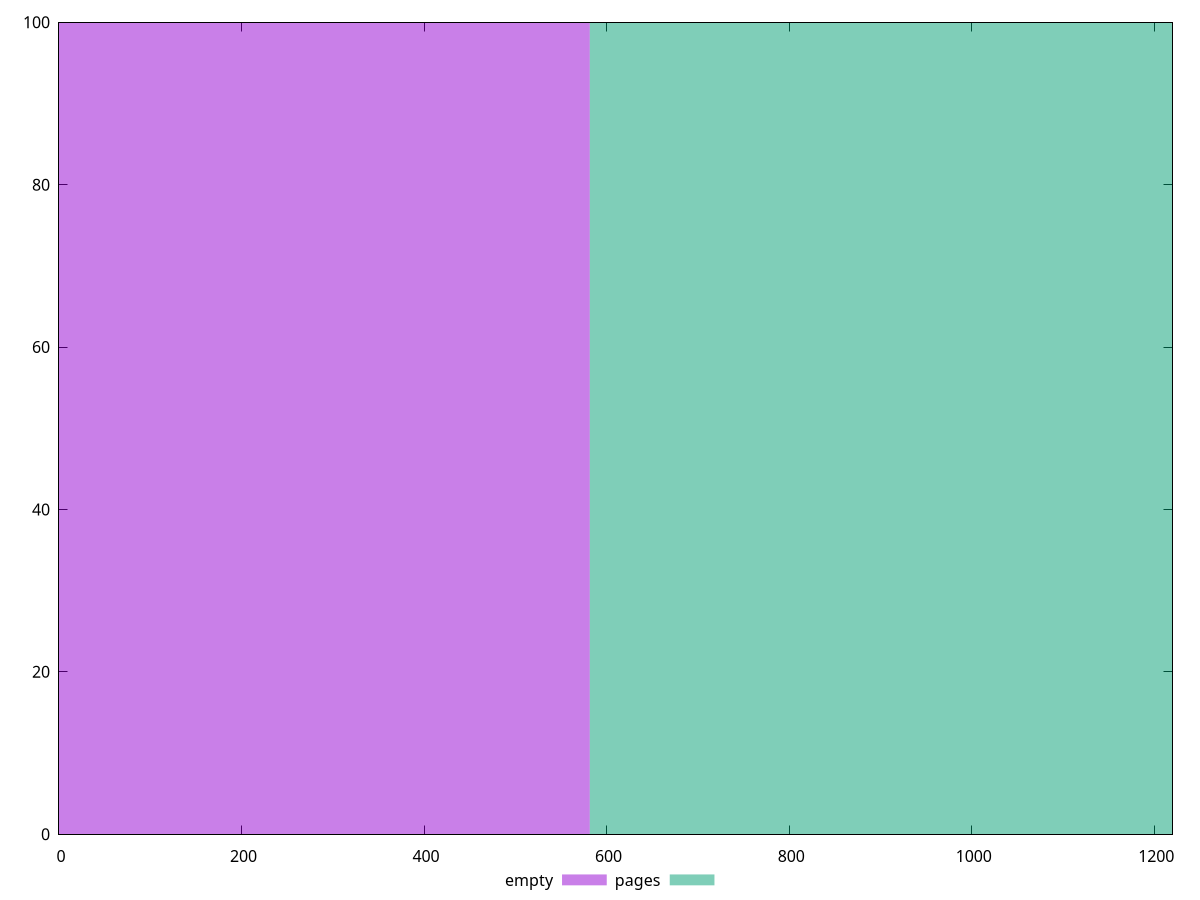 reset

$empty <<EOF
0 100
EOF

$pages <<EOF
1163.168393769812 100
EOF

set key outside below
set boxwidth 1163.168393769812
set xrange [0:1220]
set yrange [0:100]
set style fill transparent solid 0.5 noborder
set terminal svg size 640, 500 enhanced background rgb 'white'
set output "report_00007_2020-12-11T15:55:29.892Z/render-blocking-resources/comparison/histogram/0_vs_1.svg"

plot $empty title "empty" with boxes, \
     $pages title "pages" with boxes

reset
